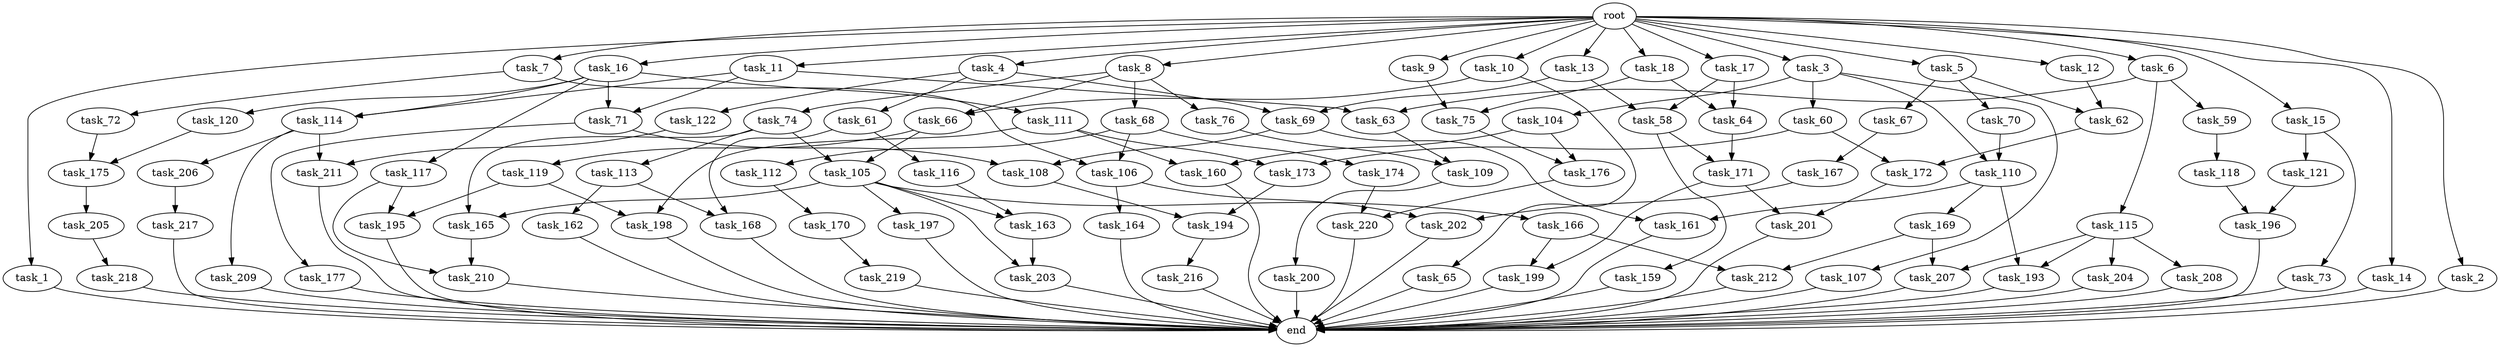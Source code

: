 digraph G {
  task_207 [size="154618822.656000"];
  task_16 [size="1.024000"];
  task_212 [size="936302870.528000"];
  task_168 [size="730144440.320000"];
  task_115 [size="309237645.312000"];
  task_12 [size="1.024000"];
  task_172 [size="730144440.320000"];
  task_119 [size="77309411.328000"];
  task_13 [size="1.024000"];
  task_11 [size="1.024000"];
  task_113 [size="858993459.200000"];
  task_68 [size="77309411.328000"];
  task_111 [size="77309411.328000"];
  task_58 [size="1408749273.088000"];
  task_117 [size="77309411.328000"];
  task_162 [size="309237645.312000"];
  task_62 [size="635655159.808000"];
  task_219 [size="137438953.472000"];
  task_8 [size="1.024000"];
  task_176 [size="558345748.480000"];
  task_1 [size="1.024000"];
  task_108 [size="1554778161.152000"];
  task_6 [size="1.024000"];
  task_72 [size="695784701.952000"];
  task_200 [size="309237645.312000"];
  task_5 [size="1.024000"];
  task_63 [size="858993459.200000"];
  task_217 [size="549755813.888000"];
  root [size="0.000000"];
  task_202 [size="627065225.216000"];
  task_216 [size="420906795.008000"];
  task_104 [size="858993459.200000"];
  task_7 [size="1.024000"];
  task_74 [size="77309411.328000"];
  task_118 [size="420906795.008000"];
  task_18 [size="1.024000"];
  task_220 [size="970662608.896000"];
  task_106 [size="1116691496.960000"];
  task_198 [size="996432412.672000"];
  task_203 [size="627065225.216000"];
  task_210 [size="352187318.272000"];
  task_165 [size="936302870.528000"];
  task_209 [size="214748364.800000"];
  task_174 [size="420906795.008000"];
  task_110 [size="1717986918.400000"];
  task_66 [size="773094113.280000"];
  task_4 [size="1.024000"];
  task_218 [size="34359738.368000"];
  task_173 [size="1168231104.512000"];
  task_159 [size="420906795.008000"];
  task_112 [size="420906795.008000"];
  task_199 [size="1279900254.208000"];
  task_65 [size="695784701.952000"];
  task_73 [size="420906795.008000"];
  task_59 [size="309237645.312000"];
  task_76 [size="77309411.328000"];
  task_211 [size="635655159.808000"];
  task_61 [size="137438953.472000"];
  task_107 [size="858993459.200000"];
  task_208 [size="77309411.328000"];
  task_114 [size="627065225.216000"];
  task_10 [size="1.024000"];
  task_205 [size="695784701.952000"];
  task_14 [size="1.024000"];
  task_163 [size="386547056.640000"];
  task_122 [size="137438953.472000"];
  task_69 [size="687194767.360000"];
  task_75 [size="171798691.840000"];
  task_64 [size="996432412.672000"];
  task_121 [size="420906795.008000"];
  task_15 [size="1.024000"];
  task_169 [size="77309411.328000"];
  end [size="0.000000"];
  task_164 [size="549755813.888000"];
  task_167 [size="858993459.200000"];
  task_196 [size="171798691.840000"];
  task_70 [size="214748364.800000"];
  task_160 [size="1279900254.208000"];
  task_193 [size="154618822.656000"];
  task_175 [size="1099511627.776000"];
  task_3 [size="1.024000"];
  task_170 [size="309237645.312000"];
  task_71 [size="627065225.216000"];
  task_197 [size="77309411.328000"];
  task_105 [size="936302870.528000"];
  task_201 [size="730144440.320000"];
  task_194 [size="1005022347.264000"];
  task_109 [size="730144440.320000"];
  task_60 [size="858993459.200000"];
  task_9 [size="1.024000"];
  task_120 [size="77309411.328000"];
  task_2 [size="1.024000"];
  task_67 [size="214748364.800000"];
  task_161 [size="773094113.280000"];
  task_17 [size="1.024000"];
  task_204 [size="77309411.328000"];
  task_195 [size="274877906.944000"];
  task_177 [size="858993459.200000"];
  task_166 [size="77309411.328000"];
  task_116 [size="420906795.008000"];
  task_171 [size="1116691496.960000"];
  task_206 [size="214748364.800000"];

  task_207 -> end [size="1.000000"];
  task_16 -> task_71 [size="75497472.000000"];
  task_16 -> task_111 [size="75497472.000000"];
  task_16 -> task_117 [size="75497472.000000"];
  task_16 -> task_114 [size="75497472.000000"];
  task_16 -> task_120 [size="75497472.000000"];
  task_212 -> end [size="1.000000"];
  task_168 -> end [size="1.000000"];
  task_115 -> task_207 [size="75497472.000000"];
  task_115 -> task_193 [size="75497472.000000"];
  task_115 -> task_208 [size="75497472.000000"];
  task_115 -> task_204 [size="75497472.000000"];
  task_12 -> task_62 [size="411041792.000000"];
  task_172 -> task_201 [size="301989888.000000"];
  task_119 -> task_195 [size="134217728.000000"];
  task_119 -> task_198 [size="134217728.000000"];
  task_13 -> task_58 [size="536870912.000000"];
  task_13 -> task_69 [size="536870912.000000"];
  task_11 -> task_71 [size="536870912.000000"];
  task_11 -> task_114 [size="536870912.000000"];
  task_11 -> task_63 [size="536870912.000000"];
  task_113 -> task_162 [size="301989888.000000"];
  task_113 -> task_168 [size="301989888.000000"];
  task_68 -> task_174 [size="411041792.000000"];
  task_68 -> task_106 [size="411041792.000000"];
  task_68 -> task_112 [size="411041792.000000"];
  task_111 -> task_160 [size="838860800.000000"];
  task_111 -> task_173 [size="838860800.000000"];
  task_111 -> task_198 [size="838860800.000000"];
  task_58 -> task_159 [size="411041792.000000"];
  task_58 -> task_171 [size="411041792.000000"];
  task_117 -> task_210 [size="134217728.000000"];
  task_117 -> task_195 [size="134217728.000000"];
  task_162 -> end [size="1.000000"];
  task_62 -> task_172 [size="411041792.000000"];
  task_219 -> end [size="1.000000"];
  task_8 -> task_74 [size="75497472.000000"];
  task_8 -> task_68 [size="75497472.000000"];
  task_8 -> task_76 [size="75497472.000000"];
  task_8 -> task_66 [size="75497472.000000"];
  task_176 -> task_220 [size="411041792.000000"];
  task_1 -> end [size="1.000000"];
  task_108 -> task_194 [size="301989888.000000"];
  task_6 -> task_59 [size="301989888.000000"];
  task_6 -> task_115 [size="301989888.000000"];
  task_6 -> task_63 [size="301989888.000000"];
  task_72 -> task_175 [size="536870912.000000"];
  task_200 -> end [size="1.000000"];
  task_5 -> task_70 [size="209715200.000000"];
  task_5 -> task_62 [size="209715200.000000"];
  task_5 -> task_67 [size="209715200.000000"];
  task_63 -> task_109 [size="301989888.000000"];
  task_217 -> end [size="1.000000"];
  root -> task_2 [size="1.000000"];
  root -> task_7 [size="1.000000"];
  root -> task_5 [size="1.000000"];
  root -> task_11 [size="1.000000"];
  root -> task_10 [size="1.000000"];
  root -> task_16 [size="1.000000"];
  root -> task_4 [size="1.000000"];
  root -> task_17 [size="1.000000"];
  root -> task_3 [size="1.000000"];
  root -> task_13 [size="1.000000"];
  root -> task_18 [size="1.000000"];
  root -> task_9 [size="1.000000"];
  root -> task_6 [size="1.000000"];
  root -> task_14 [size="1.000000"];
  root -> task_8 [size="1.000000"];
  root -> task_12 [size="1.000000"];
  root -> task_15 [size="1.000000"];
  root -> task_1 [size="1.000000"];
  task_202 -> end [size="1.000000"];
  task_216 -> end [size="1.000000"];
  task_104 -> task_160 [size="411041792.000000"];
  task_104 -> task_176 [size="411041792.000000"];
  task_7 -> task_106 [size="679477248.000000"];
  task_7 -> task_72 [size="679477248.000000"];
  task_74 -> task_113 [size="838860800.000000"];
  task_74 -> task_105 [size="838860800.000000"];
  task_74 -> task_165 [size="838860800.000000"];
  task_118 -> task_196 [size="33554432.000000"];
  task_18 -> task_75 [size="134217728.000000"];
  task_18 -> task_64 [size="134217728.000000"];
  task_220 -> end [size="1.000000"];
  task_106 -> task_202 [size="536870912.000000"];
  task_106 -> task_164 [size="536870912.000000"];
  task_198 -> end [size="1.000000"];
  task_203 -> end [size="1.000000"];
  task_210 -> end [size="1.000000"];
  task_165 -> task_210 [size="209715200.000000"];
  task_209 -> end [size="1.000000"];
  task_174 -> task_220 [size="536870912.000000"];
  task_110 -> task_193 [size="75497472.000000"];
  task_110 -> task_161 [size="75497472.000000"];
  task_110 -> task_169 [size="75497472.000000"];
  task_66 -> task_119 [size="75497472.000000"];
  task_66 -> task_105 [size="75497472.000000"];
  task_4 -> task_61 [size="134217728.000000"];
  task_4 -> task_69 [size="134217728.000000"];
  task_4 -> task_122 [size="134217728.000000"];
  task_218 -> end [size="1.000000"];
  task_173 -> task_194 [size="679477248.000000"];
  task_159 -> end [size="1.000000"];
  task_112 -> task_170 [size="301989888.000000"];
  task_199 -> end [size="1.000000"];
  task_65 -> end [size="1.000000"];
  task_73 -> end [size="1.000000"];
  task_59 -> task_118 [size="411041792.000000"];
  task_76 -> task_109 [size="411041792.000000"];
  task_211 -> end [size="1.000000"];
  task_61 -> task_168 [size="411041792.000000"];
  task_61 -> task_116 [size="411041792.000000"];
  task_107 -> end [size="1.000000"];
  task_208 -> end [size="1.000000"];
  task_114 -> task_209 [size="209715200.000000"];
  task_114 -> task_211 [size="209715200.000000"];
  task_114 -> task_206 [size="209715200.000000"];
  task_10 -> task_66 [size="679477248.000000"];
  task_10 -> task_65 [size="679477248.000000"];
  task_205 -> task_218 [size="33554432.000000"];
  task_14 -> end [size="1.000000"];
  task_163 -> task_203 [size="536870912.000000"];
  task_122 -> task_211 [size="411041792.000000"];
  task_69 -> task_108 [size="679477248.000000"];
  task_69 -> task_161 [size="679477248.000000"];
  task_75 -> task_176 [size="134217728.000000"];
  task_64 -> task_171 [size="679477248.000000"];
  task_121 -> task_196 [size="134217728.000000"];
  task_15 -> task_73 [size="411041792.000000"];
  task_15 -> task_121 [size="411041792.000000"];
  task_169 -> task_212 [size="75497472.000000"];
  task_169 -> task_207 [size="75497472.000000"];
  task_164 -> end [size="1.000000"];
  task_167 -> task_202 [size="75497472.000000"];
  task_196 -> end [size="1.000000"];
  task_70 -> task_110 [size="838860800.000000"];
  task_160 -> end [size="1.000000"];
  task_193 -> end [size="1.000000"];
  task_175 -> task_205 [size="679477248.000000"];
  task_3 -> task_60 [size="838860800.000000"];
  task_3 -> task_104 [size="838860800.000000"];
  task_3 -> task_110 [size="838860800.000000"];
  task_3 -> task_107 [size="838860800.000000"];
  task_170 -> task_219 [size="134217728.000000"];
  task_71 -> task_108 [size="838860800.000000"];
  task_71 -> task_177 [size="838860800.000000"];
  task_197 -> end [size="1.000000"];
  task_105 -> task_166 [size="75497472.000000"];
  task_105 -> task_163 [size="75497472.000000"];
  task_105 -> task_197 [size="75497472.000000"];
  task_105 -> task_203 [size="75497472.000000"];
  task_105 -> task_165 [size="75497472.000000"];
  task_201 -> end [size="1.000000"];
  task_194 -> task_216 [size="411041792.000000"];
  task_109 -> task_200 [size="301989888.000000"];
  task_60 -> task_173 [size="301989888.000000"];
  task_60 -> task_172 [size="301989888.000000"];
  task_9 -> task_75 [size="33554432.000000"];
  task_120 -> task_175 [size="536870912.000000"];
  task_2 -> end [size="1.000000"];
  task_67 -> task_167 [size="838860800.000000"];
  task_161 -> end [size="1.000000"];
  task_17 -> task_58 [size="838860800.000000"];
  task_17 -> task_64 [size="838860800.000000"];
  task_204 -> end [size="1.000000"];
  task_195 -> end [size="1.000000"];
  task_177 -> end [size="1.000000"];
  task_166 -> task_212 [size="838860800.000000"];
  task_166 -> task_199 [size="838860800.000000"];
  task_116 -> task_163 [size="301989888.000000"];
  task_171 -> task_201 [size="411041792.000000"];
  task_171 -> task_199 [size="411041792.000000"];
  task_206 -> task_217 [size="536870912.000000"];
}
